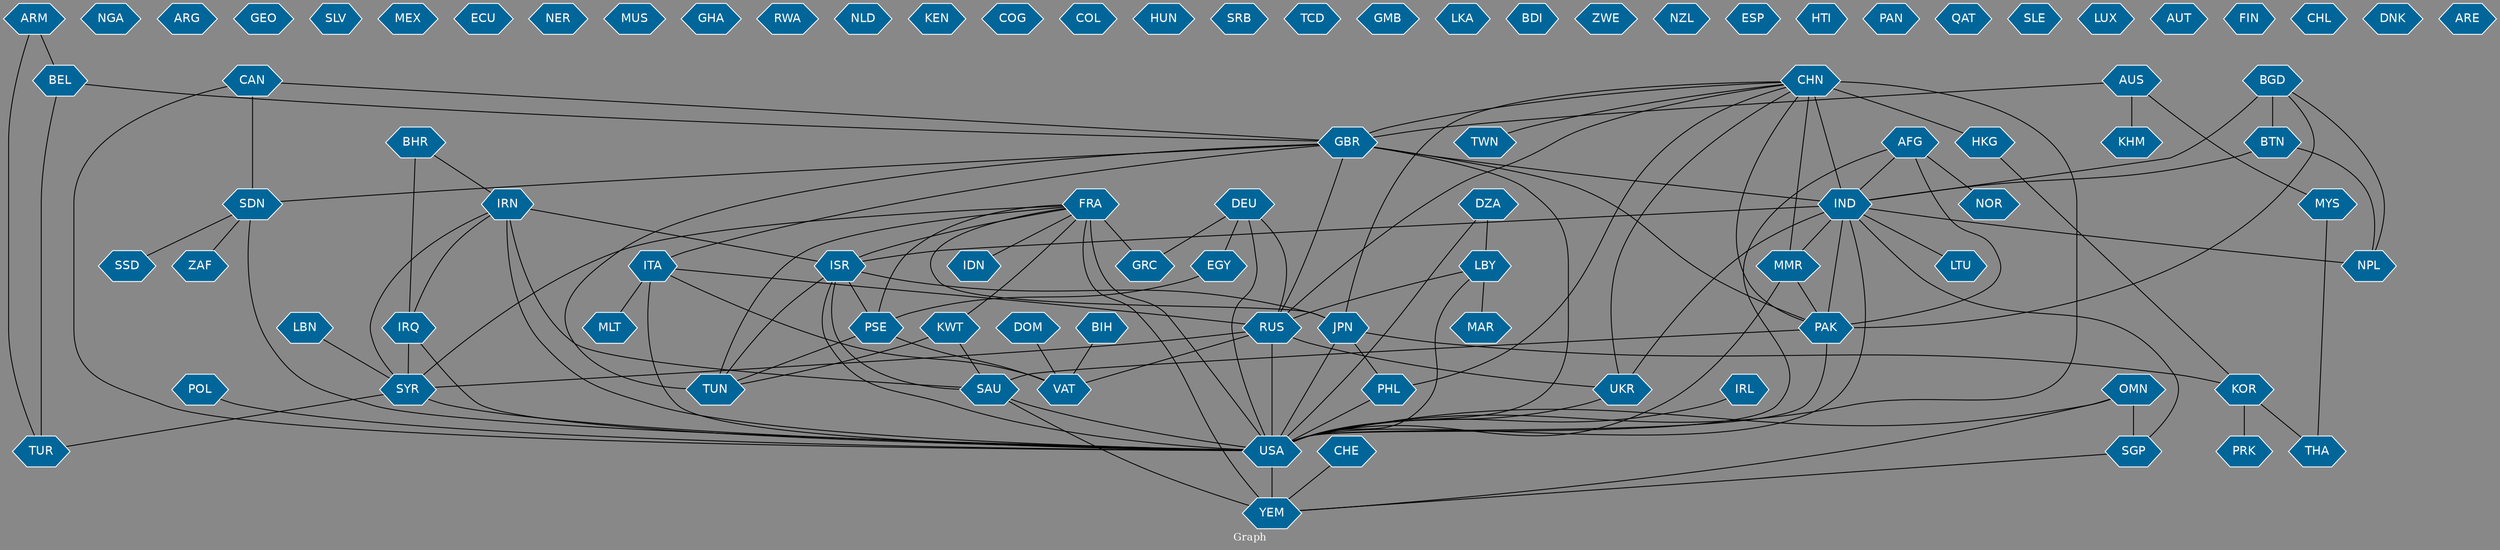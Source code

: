 // Countries together in item graph
graph {
	graph [bgcolor="#888888" fontcolor=white fontsize=12 label="Graph" outputorder=edgesfirst overlap=prism]
	node [color=white fillcolor="#006699" fontcolor=white fontname=Helvetica shape=hexagon style=filled]
	edge [arrowhead=open color=black fontcolor=white fontname=Courier fontsize=12]
		ISR [label=ISR]
		CHN [label=CHN]
		USA [label=USA]
		GRC [label=GRC]
		PAK [label=PAK]
		TUN [label=TUN]
		PSE [label=PSE]
		AFG [label=AFG]
		GBR [label=GBR]
		IND [label=IND]
		SSD [label=SSD]
		SDN [label=SDN]
		VAT [label=VAT]
		NGA [label=NGA]
		IDN [label=IDN]
		ITA [label=ITA]
		DZA [label=DZA]
		LBY [label=LBY]
		KOR [label=KOR]
		THA [label=THA]
		IRQ [label=IRQ]
		NPL [label=NPL]
		FRA [label=FRA]
		SYR [label=SYR]
		JPN [label=JPN]
		RUS [label=RUS]
		ARG [label=ARG]
		EGY [label=EGY]
		PHL [label=PHL]
		GEO [label=GEO]
		SLV [label=SLV]
		IRL [label=IRL]
		MEX [label=MEX]
		YEM [label=YEM]
		ARM [label=ARM]
		TWN [label=TWN]
		ECU [label=ECU]
		MYS [label=MYS]
		ZAF [label=ZAF]
		NER [label=NER]
		IRN [label=IRN]
		UKR [label=UKR]
		MMR [label=MMR]
		SAU [label=SAU]
		NOR [label=NOR]
		KWT [label=KWT]
		PRK [label=PRK]
		MUS [label=MUS]
		TUR [label=TUR]
		GHA [label=GHA]
		MLT [label=MLT]
		DEU [label=DEU]
		RWA [label=RWA]
		BTN [label=BTN]
		BGD [label=BGD]
		LTU [label=LTU]
		NLD [label=NLD]
		HKG [label=HKG]
		KEN [label=KEN]
		BHR [label=BHR]
		COG [label=COG]
		COL [label=COL]
		OMN [label=OMN]
		HUN [label=HUN]
		BEL [label=BEL]
		AUS [label=AUS]
		KHM [label=KHM]
		SRB [label=SRB]
		POL [label=POL]
		MAR [label=MAR]
		SGP [label=SGP]
		TCD [label=TCD]
		GMB [label=GMB]
		CAN [label=CAN]
		DOM [label=DOM]
		LKA [label=LKA]
		LBN [label=LBN]
		BDI [label=BDI]
		ZWE [label=ZWE]
		NZL [label=NZL]
		ESP [label=ESP]
		HTI [label=HTI]
		PAN [label=PAN]
		QAT [label=QAT]
		BIH [label=BIH]
		SLE [label=SLE]
		LUX [label=LUX]
		AUT [label=AUT]
		FIN [label=FIN]
		CHL [label=CHL]
		DNK [label=DNK]
		CHE [label=CHE]
		ARE [label=ARE]
			LBY -- RUS [weight=1]
			FRA -- IDN [weight=1]
			PSE -- TUN [weight=1]
			SYR -- TUR [weight=1]
			CAN -- USA [weight=3]
			SAU -- YEM [weight=3]
			IND -- SGP [weight=1]
			CAN -- GBR [weight=3]
			CAN -- SDN [weight=3]
			GBR -- TUN [weight=5]
			KWT -- TUN [weight=1]
			ITA -- RUS [weight=1]
			ARM -- TUR [weight=1]
			FRA -- KWT [weight=1]
			AFG -- USA [weight=1]
			USA -- YEM [weight=2]
			PSE -- VAT [weight=1]
			JPN -- PHL [weight=1]
			IRN -- ISR [weight=3]
			BGD -- PAK [weight=2]
			LBY -- USA [weight=1]
			FRA -- YEM [weight=1]
			SDN -- SSD [weight=2]
			MMR -- PAK [weight=1]
			ITA -- MLT [weight=1]
			IND -- LTU [weight=1]
			ISR -- TUN [weight=1]
			AUS -- KHM [weight=1]
			BHR -- IRN [weight=1]
			MYS -- THA [weight=1]
			KOR -- PRK [weight=2]
			DEU -- RUS [weight=1]
			JPN -- USA [weight=5]
			CHN -- USA [weight=8]
			EGY -- PSE [weight=1]
			CHN -- GBR [weight=1]
			RUS -- SYR [weight=2]
			IND -- USA [weight=6]
			CHN -- IND [weight=3]
			BGD -- BTN [weight=1]
			OMN -- USA [weight=1]
			CHN -- TWN [weight=3]
			KOR -- THA [weight=1]
			CHN -- RUS [weight=1]
			GBR -- PAK [weight=1]
			HKG -- KOR [weight=1]
			ARM -- BEL [weight=1]
			DEU -- EGY [weight=1]
			GBR -- IND [weight=9]
			CHN -- JPN [weight=1]
			CHE -- YEM [weight=1]
			LBN -- SYR [weight=1]
			UKR -- USA [weight=4]
			IRQ -- SYR [weight=1]
			BGD -- IND [weight=3]
			ISR -- USA [weight=3]
			DEU -- GRC [weight=1]
			KWT -- SAU [weight=1]
			BHR -- IRQ [weight=1]
			GBR -- RUS [weight=1]
			AFG -- NOR [weight=1]
			FRA -- GRC [weight=1]
			DZA -- USA [weight=1]
			POL -- USA [weight=1]
			IND -- UKR [weight=1]
			AUS -- GBR [weight=1]
			IND -- ISR [weight=1]
			GBR -- SDN [weight=3]
			FRA -- USA [weight=10]
			SGP -- YEM [weight=1]
			ISR -- PSE [weight=10]
			IND -- PAK [weight=8]
			PAK -- USA [weight=5]
			IRN -- IRQ [weight=1]
			ISR -- SAU [weight=2]
			ISR -- JPN [weight=1]
			LBY -- MAR [weight=1]
			PHL -- USA [weight=1]
			CHN -- MMR [weight=5]
			AFG -- IND [weight=1]
			OMN -- SGP [weight=1]
			DZA -- LBY [weight=1]
			FRA -- SYR [weight=1]
			FRA -- JPN [weight=1]
			CHN -- PHL [weight=1]
			CHN -- UKR [weight=1]
			RUS -- UKR [weight=5]
			MMR -- USA [weight=3]
			IRN -- USA [weight=1]
			FRA -- PSE [weight=1]
			IRN -- SAU [weight=2]
			SDN -- ZAF [weight=3]
			GBR -- USA [weight=4]
			SDN -- USA [weight=3]
			IRN -- SYR [weight=1]
			BTN -- NPL [weight=1]
			SYR -- USA [weight=1]
			BTN -- IND [weight=1]
			OMN -- YEM [weight=2]
			IND -- MMR [weight=1]
			IRQ -- USA [weight=9]
			BEL -- GBR [weight=1]
			JPN -- KOR [weight=2]
			BIH -- VAT [weight=1]
			DOM -- VAT [weight=1]
			IRL -- USA [weight=1]
			RUS -- VAT [weight=2]
			ITA -- VAT [weight=1]
			BEL -- TUR [weight=1]
			RUS -- USA [weight=7]
			DEU -- USA [weight=1]
			PAK -- SAU [weight=1]
			GBR -- ITA [weight=1]
			BGD -- NPL [weight=1]
			FRA -- ISR [weight=2]
			ITA -- USA [weight=1]
			CHN -- PAK [weight=1]
			FRA -- TUN [weight=1]
			AFG -- PAK [weight=3]
			IND -- NPL [weight=3]
			AUS -- MYS [weight=1]
			CHN -- HKG [weight=3]
			SAU -- USA [weight=1]
}